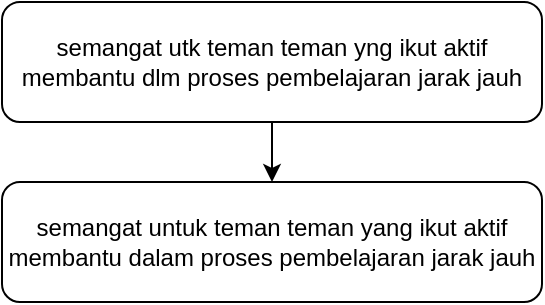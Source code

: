 <mxfile version="14.1.9" type="device"><diagram id="6jTATUxol-LBHKUSFNX4" name="Page-1"><mxGraphModel dx="868" dy="482" grid="1" gridSize="10" guides="1" tooltips="1" connect="1" arrows="1" fold="1" page="1" pageScale="1" pageWidth="827" pageHeight="1169" math="0" shadow="0"><root><mxCell id="0"/><mxCell id="1" parent="0"/><mxCell id="3i6or3TbOvKhkkbhwgQq-5" style="edgeStyle=orthogonalEdgeStyle;rounded=0;orthogonalLoop=1;jettySize=auto;html=1;entryX=0.5;entryY=0;entryDx=0;entryDy=0;" edge="1" parent="1" source="3i6or3TbOvKhkkbhwgQq-3" target="3i6or3TbOvKhkkbhwgQq-4"><mxGeometry relative="1" as="geometry"/></mxCell><mxCell id="3i6or3TbOvKhkkbhwgQq-3" value="semangat utk teman teman yng ikut aktif membantu dlm proses pembelajaran jarak jauh" style="rounded=1;whiteSpace=wrap;html=1;" vertex="1" parent="1"><mxGeometry x="40" y="40" width="270" height="60" as="geometry"/></mxCell><mxCell id="3i6or3TbOvKhkkbhwgQq-4" value="semangat untuk teman teman yang ikut aktif membantu dalam proses pembelajaran jarak jauh" style="rounded=1;whiteSpace=wrap;html=1;" vertex="1" parent="1"><mxGeometry x="40" y="130" width="270" height="60" as="geometry"/></mxCell></root></mxGraphModel></diagram></mxfile>